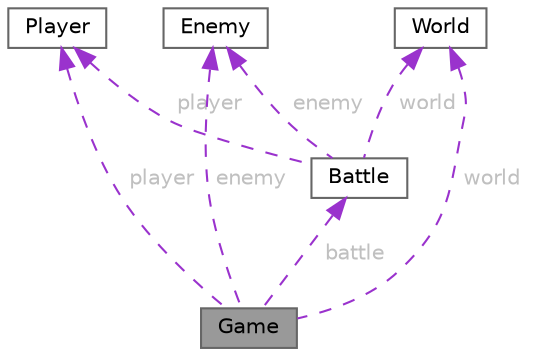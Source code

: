digraph "Game"
{
 // LATEX_PDF_SIZE
  bgcolor="transparent";
  edge [fontname=Helvetica,fontsize=10,labelfontname=Helvetica,labelfontsize=10];
  node [fontname=Helvetica,fontsize=10,shape=box,height=0.2,width=0.4];
  Node1 [id="Node000001",label="Game",height=0.2,width=0.4,color="gray40", fillcolor="grey60", style="filled", fontcolor="black",tooltip="Main game controller managing the entire game process."];
  Node2 -> Node1 [id="edge1_Node000001_Node000002",dir="back",color="darkorchid3",style="dashed",tooltip=" ",label=<<TABLE CELLBORDER="0" BORDER="0"><TR><TD VALIGN="top" ALIGN="LEFT" CELLPADDING="1" CELLSPACING="0">player</TD></TR>
</TABLE>> ,fontcolor="grey" ];
  Node2 [id="Node000002",label="Player",height=0.2,width=0.4,color="gray40", fillcolor="white", style="filled",URL="$classPlayer.html",tooltip="Main player character with stats, inventory, and abilities."];
  Node3 -> Node1 [id="edge2_Node000001_Node000003",dir="back",color="darkorchid3",style="dashed",tooltip=" ",label=<<TABLE CELLBORDER="0" BORDER="0"><TR><TD VALIGN="top" ALIGN="LEFT" CELLPADDING="1" CELLSPACING="0">enemy</TD></TR>
</TABLE>> ,fontcolor="grey" ];
  Node3 [id="Node000003",label="Enemy",height=0.2,width=0.4,color="gray40", fillcolor="white", style="filled",URL="$classEnemy.html",tooltip="Enemy character that can fight the player."];
  Node4 -> Node1 [id="edge3_Node000001_Node000004",dir="back",color="darkorchid3",style="dashed",tooltip=" ",label=<<TABLE CELLBORDER="0" BORDER="0"><TR><TD VALIGN="top" ALIGN="LEFT" CELLPADDING="1" CELLSPACING="0">battle</TD></TR>
</TABLE>> ,fontcolor="grey" ];
  Node4 [id="Node000004",label="Battle",height=0.2,width=0.4,color="gray40", fillcolor="white", style="filled",URL="$classBattle.html",tooltip="Manages turn-based combat between player and enemy."];
  Node2 -> Node4 [id="edge4_Node000004_Node000002",dir="back",color="darkorchid3",style="dashed",tooltip=" ",label=<<TABLE CELLBORDER="0" BORDER="0"><TR><TD VALIGN="top" ALIGN="LEFT" CELLPADDING="1" CELLSPACING="0">player</TD></TR>
</TABLE>> ,fontcolor="grey" ];
  Node3 -> Node4 [id="edge5_Node000004_Node000003",dir="back",color="darkorchid3",style="dashed",tooltip=" ",label=<<TABLE CELLBORDER="0" BORDER="0"><TR><TD VALIGN="top" ALIGN="LEFT" CELLPADDING="1" CELLSPACING="0">enemy</TD></TR>
</TABLE>> ,fontcolor="grey" ];
  Node5 -> Node4 [id="edge6_Node000004_Node000005",dir="back",color="darkorchid3",style="dashed",tooltip=" ",label=<<TABLE CELLBORDER="0" BORDER="0"><TR><TD VALIGN="top" ALIGN="LEFT" CELLPADDING="1" CELLSPACING="0">world</TD></TR>
</TABLE>> ,fontcolor="grey" ];
  Node5 [id="Node000005",label="World",height=0.2,width=0.4,color="gray40", fillcolor="white", style="filled",URL="$classWorld.html",tooltip="Manages the game world, map, and entity positioning."];
  Node5 -> Node1 [id="edge7_Node000001_Node000005",dir="back",color="darkorchid3",style="dashed",tooltip=" ",label=<<TABLE CELLBORDER="0" BORDER="0"><TR><TD VALIGN="top" ALIGN="LEFT" CELLPADDING="1" CELLSPACING="0">world</TD></TR>
</TABLE>> ,fontcolor="grey" ];
}
